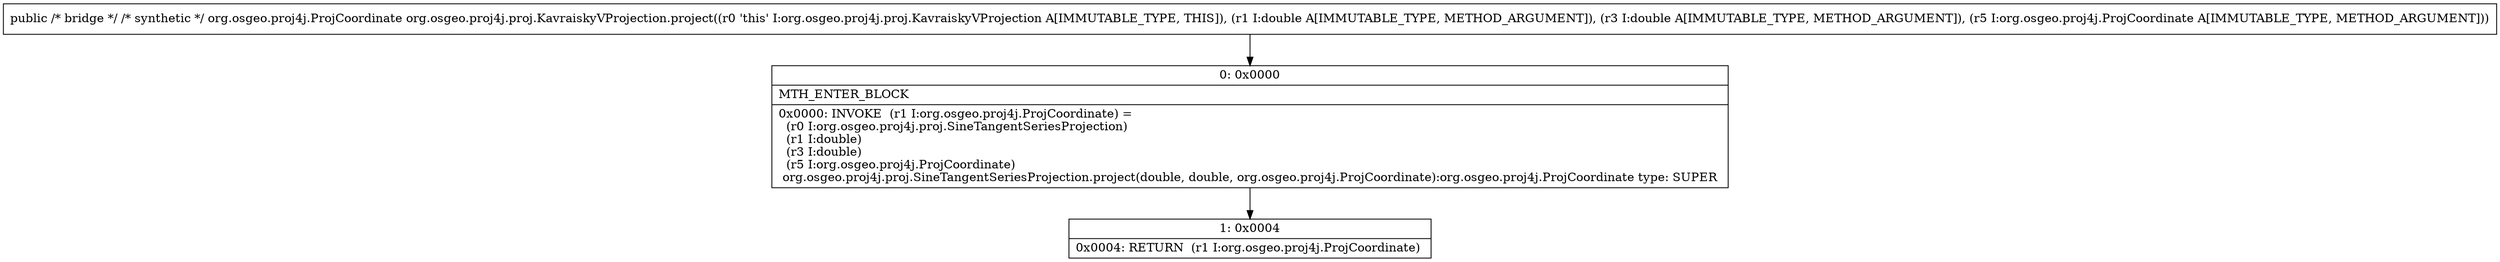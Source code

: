 digraph "CFG fororg.osgeo.proj4j.proj.KavraiskyVProjection.project(DDLorg\/osgeo\/proj4j\/ProjCoordinate;)Lorg\/osgeo\/proj4j\/ProjCoordinate;" {
Node_0 [shape=record,label="{0\:\ 0x0000|MTH_ENTER_BLOCK\l|0x0000: INVOKE  (r1 I:org.osgeo.proj4j.ProjCoordinate) = \l  (r0 I:org.osgeo.proj4j.proj.SineTangentSeriesProjection)\l  (r1 I:double)\l  (r3 I:double)\l  (r5 I:org.osgeo.proj4j.ProjCoordinate)\l org.osgeo.proj4j.proj.SineTangentSeriesProjection.project(double, double, org.osgeo.proj4j.ProjCoordinate):org.osgeo.proj4j.ProjCoordinate type: SUPER \l}"];
Node_1 [shape=record,label="{1\:\ 0x0004|0x0004: RETURN  (r1 I:org.osgeo.proj4j.ProjCoordinate) \l}"];
MethodNode[shape=record,label="{public \/* bridge *\/ \/* synthetic *\/ org.osgeo.proj4j.ProjCoordinate org.osgeo.proj4j.proj.KavraiskyVProjection.project((r0 'this' I:org.osgeo.proj4j.proj.KavraiskyVProjection A[IMMUTABLE_TYPE, THIS]), (r1 I:double A[IMMUTABLE_TYPE, METHOD_ARGUMENT]), (r3 I:double A[IMMUTABLE_TYPE, METHOD_ARGUMENT]), (r5 I:org.osgeo.proj4j.ProjCoordinate A[IMMUTABLE_TYPE, METHOD_ARGUMENT])) }"];
MethodNode -> Node_0;
Node_0 -> Node_1;
}

